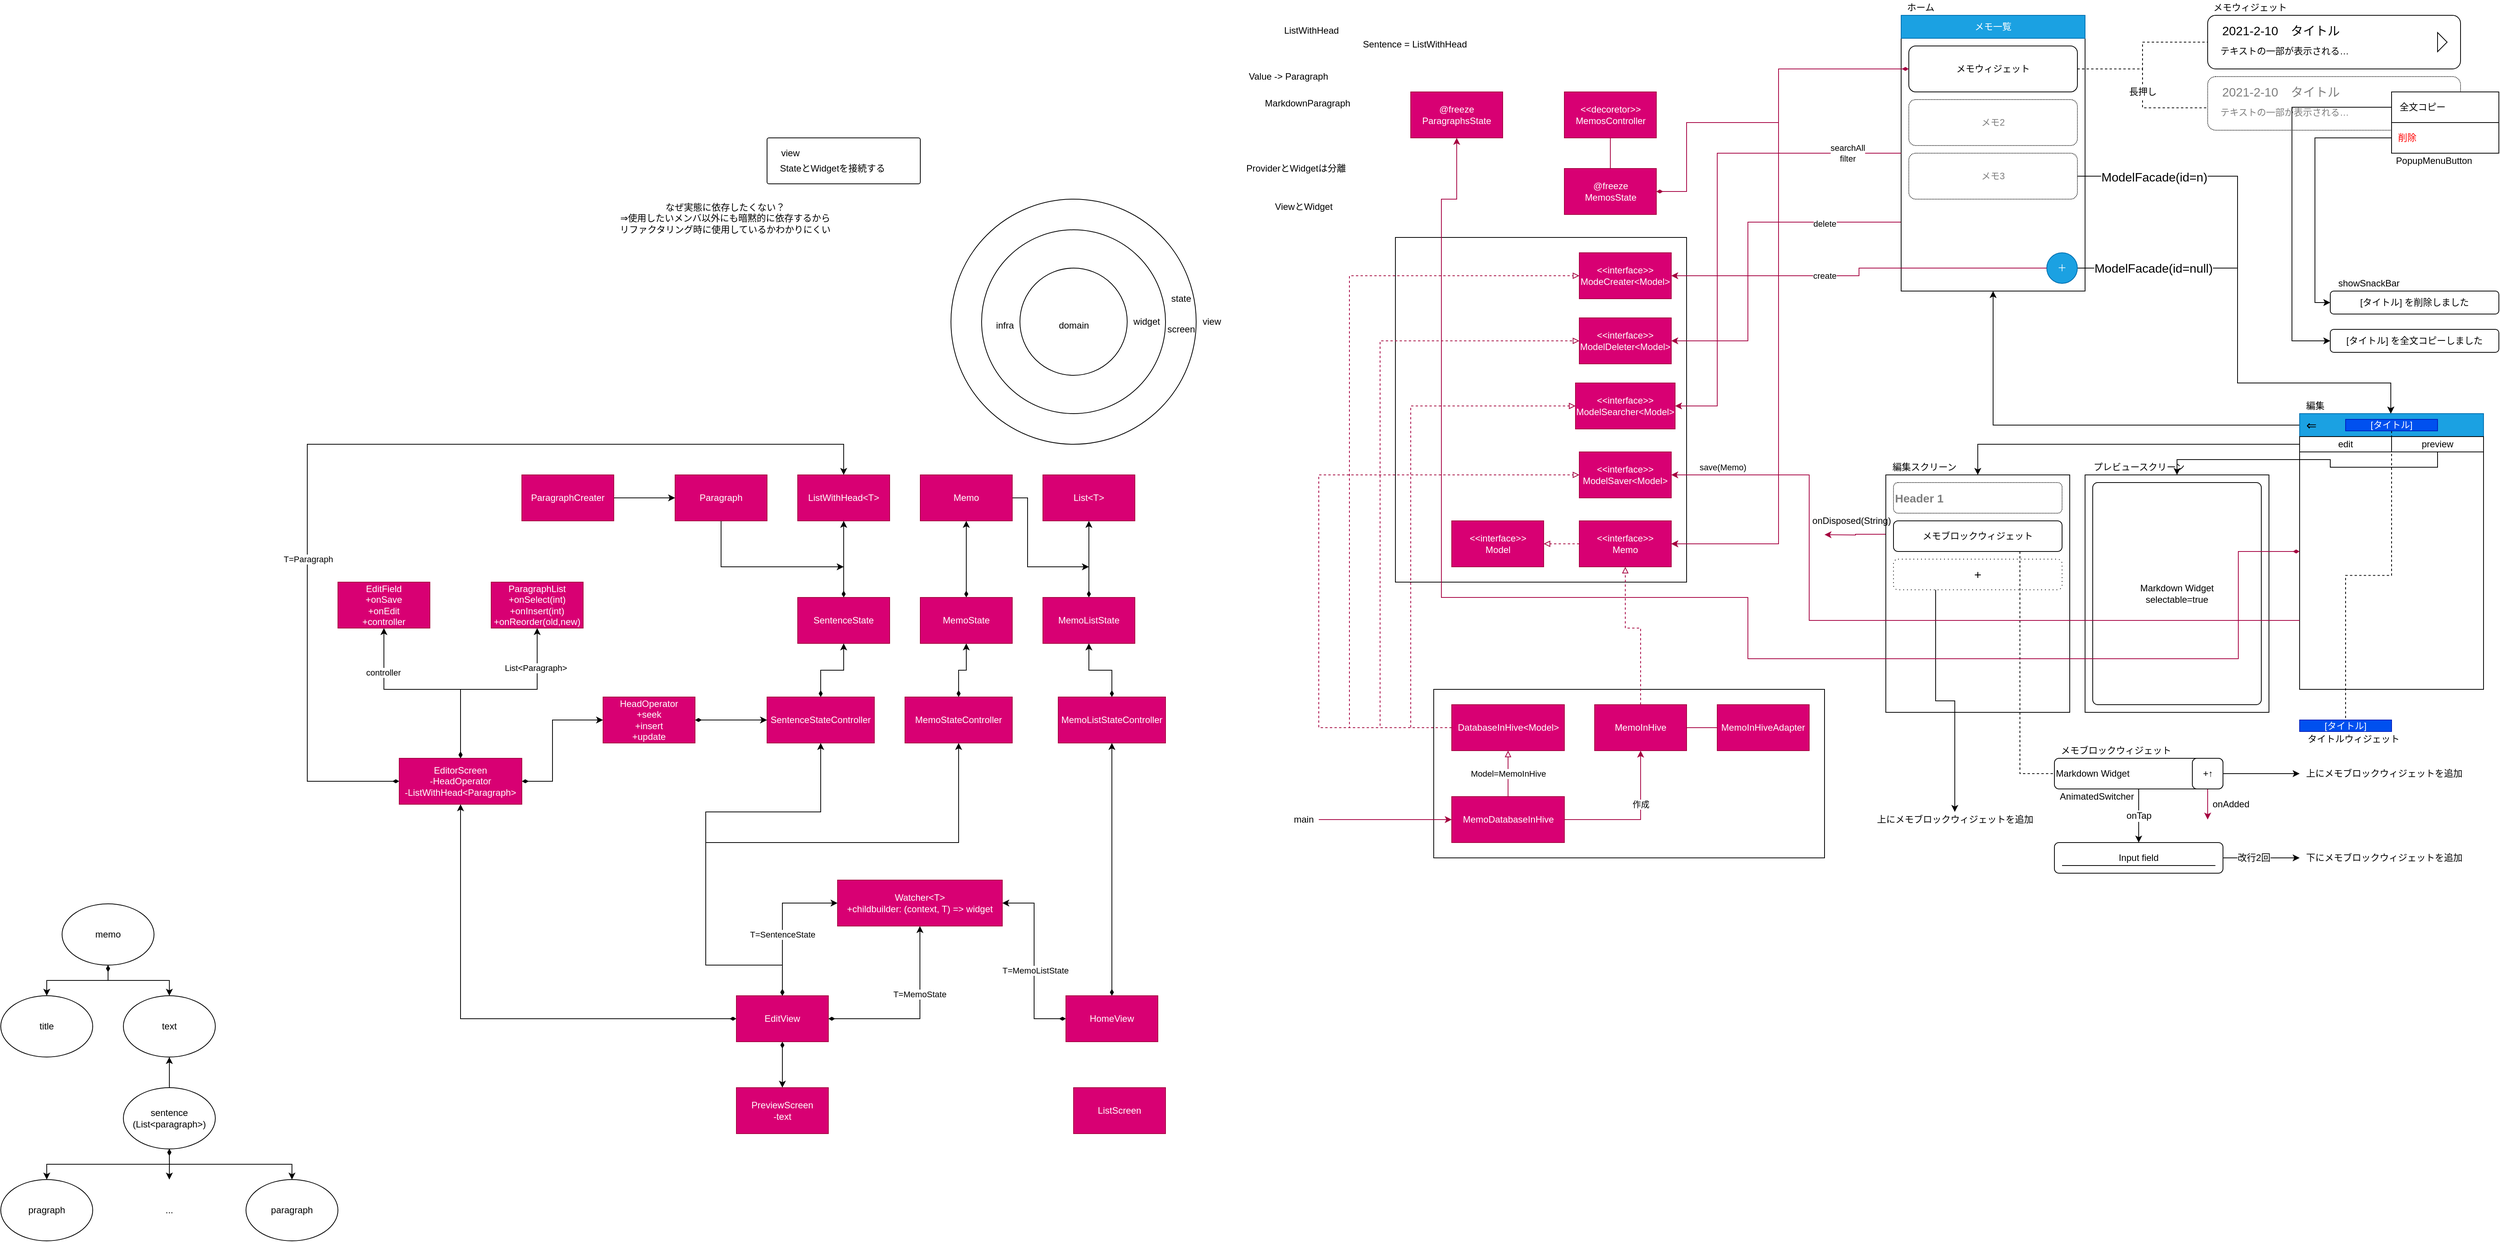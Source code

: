 <mxfile version="14.2.4" type="embed">
    <diagram id="YlcYV97L69se4h5l4lLk" name="ページ1">
        <mxGraphModel dx="2712" dy="258" grid="1" gridSize="10" guides="1" tooltips="1" connect="1" arrows="1" fold="1" page="1" pageScale="1" pageWidth="827" pageHeight="1169" math="0" shadow="0">
            <root>
                <mxCell id="0"/>
                <mxCell id="1" parent="0"/>
                <mxCell id="162" value="" style="rounded=0;whiteSpace=wrap;html=1;fillColor=none;" parent="1" vertex="1">
                    <mxGeometry x="-570" y="920" width="510" height="220" as="geometry"/>
                </mxCell>
                <mxCell id="161" value="" style="rounded=0;whiteSpace=wrap;html=1;fillColor=none;" parent="1" vertex="1">
                    <mxGeometry x="-620" y="330" width="380" height="450" as="geometry"/>
                </mxCell>
                <mxCell id="141" style="edgeStyle=orthogonalEdgeStyle;rounded=0;orthogonalLoop=1;jettySize=auto;html=1;exitX=0;exitY=0.25;exitDx=0;exitDy=0;startArrow=none;startFill=0;endArrow=classic;endFill=1;fillColor=#d80073;strokeColor=#A50040;" parent="1" source="71" edge="1">
                    <mxGeometry relative="1" as="geometry">
                        <mxPoint x="-60" y="718" as="targetPoint"/>
                    </mxGeometry>
                </mxCell>
                <mxCell id="71" value="" style="rounded=0;whiteSpace=wrap;html=1;" parent="1" vertex="1">
                    <mxGeometry x="20" y="640" width="240" height="310" as="geometry"/>
                </mxCell>
                <mxCell id="66" value="&lt;br&gt;" style="rounded=0;whiteSpace=wrap;html=1;" parent="1" vertex="1">
                    <mxGeometry x="280" y="640" width="240" height="310" as="geometry"/>
                </mxCell>
                <mxCell id="167" style="edgeStyle=orthogonalEdgeStyle;rounded=0;orthogonalLoop=1;jettySize=auto;html=1;exitX=0;exitY=0.75;exitDx=0;exitDy=0;entryX=1;entryY=0.5;entryDx=0;entryDy=0;startArrow=none;startFill=0;fillColor=#d80073;strokeColor=#A50040;" parent="1" source="6" target="145" edge="1">
                    <mxGeometry relative="1" as="geometry">
                        <Array as="points">
                            <mxPoint x="-160" y="310"/>
                            <mxPoint x="-160" y="465"/>
                        </Array>
                    </mxGeometry>
                </mxCell>
                <mxCell id="168" value="delete" style="edgeLabel;html=1;align=center;verticalAlign=middle;resizable=0;points=[];" parent="167" vertex="1" connectable="0">
                    <mxGeometry x="-0.459" y="2" relative="1" as="geometry">
                        <mxPoint x="23" as="offset"/>
                    </mxGeometry>
                </mxCell>
                <mxCell id="6" value="" style="rounded=0;whiteSpace=wrap;html=1;" parent="1" vertex="1">
                    <mxGeometry x="40" y="40" width="240" height="360" as="geometry"/>
                </mxCell>
                <mxCell id="7" value="メモ一覧" style="rounded=0;whiteSpace=wrap;html=1;fillColor=#1ba1e2;strokeColor=#006EAF;fontColor=#ffffff;" parent="1" vertex="1">
                    <mxGeometry x="40" y="40" width="240" height="30" as="geometry"/>
                </mxCell>
                <mxCell id="13" style="edgeStyle=orthogonalEdgeStyle;rounded=0;orthogonalLoop=1;jettySize=auto;html=1;exitX=1;exitY=0.5;exitDx=0;exitDy=0;entryX=0;entryY=0.5;entryDx=0;entryDy=0;endArrow=none;endFill=0;dashed=1;" parent="1" source="8" target="11" edge="1">
                    <mxGeometry relative="1" as="geometry"/>
                </mxCell>
                <mxCell id="38" style="edgeStyle=orthogonalEdgeStyle;rounded=0;orthogonalLoop=1;jettySize=auto;html=1;exitX=1;exitY=0.5;exitDx=0;exitDy=0;entryX=0;entryY=0.583;entryDx=0;entryDy=0;entryPerimeter=0;endArrow=none;endFill=0;fontSize=12;dashed=1;" parent="1" source="8" target="33" edge="1">
                    <mxGeometry relative="1" as="geometry"/>
                </mxCell>
                <mxCell id="39" value="長押し" style="edgeLabel;html=1;align=center;verticalAlign=middle;resizable=0;points=[];fontSize=12;" parent="38" vertex="1" connectable="0">
                    <mxGeometry x="0.132" relative="1" as="geometry">
                        <mxPoint y="-10.71" as="offset"/>
                    </mxGeometry>
                </mxCell>
                <mxCell id="8" value="メモウィジェット" style="rounded=1;whiteSpace=wrap;html=1;" parent="1" vertex="1">
                    <mxGeometry x="50" y="80" width="220" height="60" as="geometry"/>
                </mxCell>
                <mxCell id="25" style="edgeStyle=orthogonalEdgeStyle;rounded=0;orthogonalLoop=1;jettySize=auto;html=1;exitX=1;exitY=0.5;exitDx=0;exitDy=0;endArrow=classic;endFill=1;fontSize=16;" parent="1" edge="1">
                    <mxGeometry relative="1" as="geometry">
                        <Array as="points">
                            <mxPoint x="479" y="250"/>
                            <mxPoint x="479" y="520"/>
                            <mxPoint x="679" y="520"/>
                        </Array>
                        <mxPoint x="269" y="250" as="sourcePoint"/>
                        <mxPoint x="679" y="560" as="targetPoint"/>
                    </mxGeometry>
                </mxCell>
                <mxCell id="26" value="ModelFacade(id=n)" style="edgeLabel;html=1;align=center;verticalAlign=middle;resizable=0;points=[];fontSize=16;" parent="25" vertex="1" connectable="0">
                    <mxGeometry x="-0.4" y="3" relative="1" as="geometry">
                        <mxPoint x="-112" y="-5.71" as="offset"/>
                    </mxGeometry>
                </mxCell>
                <mxCell id="9" value="メモ2" style="rounded=1;whiteSpace=wrap;html=1;dashed=1;dashPattern=1 1;textOpacity=50;" parent="1" vertex="1">
                    <mxGeometry x="50" y="150" width="220" height="60" as="geometry"/>
                </mxCell>
                <mxCell id="166" style="edgeStyle=orthogonalEdgeStyle;rounded=0;orthogonalLoop=1;jettySize=auto;html=1;exitX=0;exitY=0.5;exitDx=0;exitDy=0;entryX=1;entryY=0.5;entryDx=0;entryDy=0;fillColor=#d80073;strokeColor=#A50040;startArrow=diamondThin;startFill=1;" parent="1" source="8" target="101" edge="1">
                    <mxGeometry relative="1" as="geometry">
                        <Array as="points">
                            <mxPoint x="-120" y="110"/>
                            <mxPoint x="-120" y="730"/>
                        </Array>
                    </mxGeometry>
                </mxCell>
                <mxCell id="10" value="メモ3" style="rounded=1;whiteSpace=wrap;html=1;dashed=1;dashPattern=1 1;textOpacity=50;" parent="1" vertex="1">
                    <mxGeometry x="50" y="220" width="220" height="60" as="geometry"/>
                </mxCell>
                <mxCell id="11" value="" style="rounded=1;whiteSpace=wrap;html=1;" parent="1" vertex="1">
                    <mxGeometry x="440" y="40" width="330" height="70" as="geometry"/>
                </mxCell>
                <mxCell id="12" value="メモウィジェット" style="text;html=1;align=center;verticalAlign=middle;resizable=0;points=[];autosize=1;" parent="1" vertex="1">
                    <mxGeometry x="440" y="20" width="110" height="20" as="geometry"/>
                </mxCell>
                <mxCell id="24" style="edgeStyle=orthogonalEdgeStyle;rounded=0;orthogonalLoop=1;jettySize=auto;html=1;exitX=1;exitY=0.5;exitDx=0;exitDy=0;entryX=0.5;entryY=0;entryDx=0;entryDy=0;endArrow=classic;endFill=1;fontSize=16;" parent="1" edge="1">
                    <mxGeometry relative="1" as="geometry">
                        <Array as="points">
                            <mxPoint x="479" y="370"/>
                            <mxPoint x="479" y="520"/>
                            <mxPoint x="679" y="520"/>
                        </Array>
                        <mxPoint x="269" y="370" as="sourcePoint"/>
                        <mxPoint x="679" y="560" as="targetPoint"/>
                    </mxGeometry>
                </mxCell>
                <mxCell id="28" value="ModelFacade(id=null)" style="edgeLabel;html=1;align=center;verticalAlign=middle;resizable=0;points=[];fontSize=16;" parent="24" vertex="1" connectable="0">
                    <mxGeometry x="-0.139" y="-1" relative="1" as="geometry">
                        <mxPoint x="-109.03" y="-48.57" as="offset"/>
                    </mxGeometry>
                </mxCell>
                <mxCell id="14" value="＋" style="ellipse;whiteSpace=wrap;html=1;aspect=fixed;fillColor=#1ba1e2;strokeColor=#006EAF;fontColor=#ffffff;" parent="1" vertex="1">
                    <mxGeometry x="230" y="350" width="40" height="40" as="geometry"/>
                </mxCell>
                <mxCell id="15" value="ホーム" style="text;html=1;align=center;verticalAlign=middle;resizable=0;points=[];autosize=1;" parent="1" vertex="1">
                    <mxGeometry x="40" y="20" width="50" height="20" as="geometry"/>
                </mxCell>
                <mxCell id="16" value="2021-2-10" style="text;html=1;align=center;verticalAlign=middle;resizable=0;points=[];autosize=1;fontSize=16;" parent="1" vertex="1">
                    <mxGeometry x="450" y="50" width="90" height="20" as="geometry"/>
                </mxCell>
                <mxCell id="17" value="タイトル" style="text;html=1;align=center;verticalAlign=middle;resizable=0;points=[];autosize=1;fontSize=16;" parent="1" vertex="1">
                    <mxGeometry x="540" y="50" width="80" height="20" as="geometry"/>
                </mxCell>
                <mxCell id="19" value="&lt;font style=&quot;font-size: 12px&quot;&gt;テキストの一部が表示される…&lt;/font&gt;" style="text;html=1;align=center;verticalAlign=middle;resizable=0;points=[];autosize=1;fontSize=16;" parent="1" vertex="1">
                    <mxGeometry x="450" y="70" width="180" height="30" as="geometry"/>
                </mxCell>
                <mxCell id="20" value="" style="triangle;whiteSpace=wrap;html=1;fontSize=16;" parent="1" vertex="1">
                    <mxGeometry x="740" y="62.5" width="12.5" height="25" as="geometry"/>
                </mxCell>
                <mxCell id="29" style="edgeStyle=orthogonalEdgeStyle;rounded=0;orthogonalLoop=1;jettySize=auto;html=1;entryX=0.5;entryY=1;entryDx=0;entryDy=0;endArrow=classic;endFill=1;fontSize=16;" parent="1" source="23" target="6" edge="1">
                    <mxGeometry relative="1" as="geometry"/>
                </mxCell>
                <mxCell id="33" value="" style="rounded=1;whiteSpace=wrap;html=1;dashed=1;dashPattern=1 1;" parent="1" vertex="1">
                    <mxGeometry x="440" y="120" width="330" height="70" as="geometry"/>
                </mxCell>
                <mxCell id="34" value="2021-2-10" style="text;html=1;align=center;verticalAlign=middle;resizable=0;points=[];autosize=1;fontSize=16;textOpacity=50;" parent="1" vertex="1">
                    <mxGeometry x="450" y="130" width="90" height="20" as="geometry"/>
                </mxCell>
                <mxCell id="35" value="タイトル" style="text;html=1;align=center;verticalAlign=middle;resizable=0;points=[];autosize=1;fontSize=16;textOpacity=50;" parent="1" vertex="1">
                    <mxGeometry x="540" y="130" width="80" height="20" as="geometry"/>
                </mxCell>
                <mxCell id="36" value="&lt;font style=&quot;font-size: 12px&quot;&gt;テキストの一部が表示される…&lt;/font&gt;" style="text;html=1;align=center;verticalAlign=middle;resizable=0;points=[];autosize=1;fontSize=16;textOpacity=50;" parent="1" vertex="1">
                    <mxGeometry x="450" y="150" width="180" height="30" as="geometry"/>
                </mxCell>
                <mxCell id="52" style="edgeStyle=orthogonalEdgeStyle;rounded=0;orthogonalLoop=1;jettySize=auto;html=1;endArrow=classic;endFill=1;fontSize=12;exitX=0;exitY=0.5;exitDx=0;exitDy=0;entryX=0;entryY=0.5;entryDx=0;entryDy=0;" parent="1" source="46" target="53" edge="1">
                    <mxGeometry relative="1" as="geometry">
                        <mxPoint x="820" y="200" as="sourcePoint"/>
                        <mxPoint x="920" y="260.0" as="targetPoint"/>
                    </mxGeometry>
                </mxCell>
                <mxCell id="43" value="" style="rounded=0;whiteSpace=wrap;html=1;fontSize=12;" parent="1" vertex="1">
                    <mxGeometry x="680" y="140" width="140" height="40" as="geometry"/>
                </mxCell>
                <mxCell id="45" value="全文コピー" style="text;html=1;align=center;verticalAlign=middle;resizable=0;points=[];autosize=1;fontSize=12;" parent="1" vertex="1">
                    <mxGeometry x="680" y="150" width="80" height="20" as="geometry"/>
                </mxCell>
                <mxCell id="46" value="" style="rounded=0;whiteSpace=wrap;html=1;fontSize=12;" parent="1" vertex="1">
                    <mxGeometry x="680" y="180" width="140" height="40" as="geometry"/>
                </mxCell>
                <mxCell id="47" value="&lt;font color=&quot;#ff0000&quot;&gt;削除&lt;/font&gt;" style="text;html=1;align=center;verticalAlign=middle;resizable=0;points=[];autosize=1;fontSize=12;" parent="1" vertex="1">
                    <mxGeometry x="680" y="190" width="40" height="20" as="geometry"/>
                </mxCell>
                <mxCell id="51" value="PopupMenuButton" style="text;html=1;align=center;verticalAlign=middle;resizable=0;points=[];autosize=1;fontSize=12;" parent="1" vertex="1">
                    <mxGeometry x="680" y="220" width="110" height="20" as="geometry"/>
                </mxCell>
                <mxCell id="53" value="[タイトル] を削除しました" style="rounded=1;whiteSpace=wrap;html=1;fontSize=12;" parent="1" vertex="1">
                    <mxGeometry x="600" y="400" width="220" height="30" as="geometry"/>
                </mxCell>
                <mxCell id="54" value="showSnackBar" style="text;html=1;align=center;verticalAlign=middle;resizable=0;points=[];autosize=1;fontSize=12;" parent="1" vertex="1">
                    <mxGeometry x="600" y="380" width="100" height="20" as="geometry"/>
                </mxCell>
                <mxCell id="55" style="edgeStyle=orthogonalEdgeStyle;rounded=0;orthogonalLoop=1;jettySize=auto;html=1;endArrow=classic;endFill=1;fontSize=12;exitX=0;exitY=0;exitDx=0;exitDy=0;entryX=0;entryY=0.5;entryDx=0;entryDy=0;" parent="1" source="46" target="56" edge="1">
                    <mxGeometry relative="1" as="geometry">
                        <mxPoint x="820" y="155" as="sourcePoint"/>
                        <mxPoint x="920" y="215.0" as="targetPoint"/>
                        <Array as="points">
                            <mxPoint x="680" y="160"/>
                            <mxPoint x="550" y="160"/>
                            <mxPoint x="550" y="465"/>
                        </Array>
                    </mxGeometry>
                </mxCell>
                <mxCell id="56" value="[タイトル] を全文コピーしました" style="rounded=1;whiteSpace=wrap;html=1;fontSize=12;" parent="1" vertex="1">
                    <mxGeometry x="600" y="450" width="220" height="30" as="geometry"/>
                </mxCell>
                <mxCell id="21" value="" style="rounded=0;whiteSpace=wrap;html=1;" parent="1" vertex="1">
                    <mxGeometry x="560" y="560" width="240" height="360" as="geometry"/>
                </mxCell>
                <mxCell id="22" value="" style="rounded=0;whiteSpace=wrap;html=1;fillColor=#1ba1e2;strokeColor=#006EAF;fontColor=#ffffff;" parent="1" vertex="1">
                    <mxGeometry x="560" y="560" width="240" height="30" as="geometry"/>
                </mxCell>
                <mxCell id="23" value="⇐" style="text;html=1;align=center;verticalAlign=middle;resizable=0;points=[];autosize=1;fontSize=16;" parent="1" vertex="1">
                    <mxGeometry x="560" y="565" width="30" height="20" as="geometry"/>
                </mxCell>
                <mxCell id="97" style="edgeStyle=orthogonalEdgeStyle;rounded=0;orthogonalLoop=1;jettySize=auto;html=1;exitX=0.5;exitY=1;exitDx=0;exitDy=0;entryX=0.5;entryY=0;entryDx=0;entryDy=0;endArrow=none;endFill=0;fontSize=12;dashed=1;" parent="1" source="57" target="96" edge="1">
                    <mxGeometry relative="1" as="geometry"/>
                </mxCell>
                <mxCell id="57" value="[タイトル]" style="rounded=0;whiteSpace=wrap;html=1;fontSize=12;fillColor=#0050ef;strokeColor=#001DBC;fontColor=#ffffff;" parent="1" vertex="1">
                    <mxGeometry x="620" y="567.5" width="120" height="15" as="geometry"/>
                </mxCell>
                <mxCell id="58" value="&lt;font style=&quot;font-size: 15px&quot;&gt;&lt;b&gt;Header 1&lt;/b&gt;&lt;/font&gt;" style="rounded=1;whiteSpace=wrap;html=1;fontSize=12;align=left;textOpacity=50;dashed=1;dashPattern=1 1;" parent="1" vertex="1">
                    <mxGeometry x="30" y="650" width="220" height="40" as="geometry"/>
                </mxCell>
                <mxCell id="61" value="メモブロックウィジェット" style="rounded=1;whiteSpace=wrap;html=1;fontSize=12;" parent="1" vertex="1">
                    <mxGeometry x="30" y="700" width="220" height="40" as="geometry"/>
                </mxCell>
                <mxCell id="72" style="edgeStyle=orthogonalEdgeStyle;rounded=0;orthogonalLoop=1;jettySize=auto;html=1;exitX=0;exitY=0.5;exitDx=0;exitDy=0;entryX=0.5;entryY=0;entryDx=0;entryDy=0;endArrow=classic;endFill=1;fontSize=12;" parent="1" source="64" target="71" edge="1">
                    <mxGeometry relative="1" as="geometry"/>
                </mxCell>
                <mxCell id="64" value="edit" style="rounded=0;whiteSpace=wrap;html=1;fontSize=12;" parent="1" vertex="1">
                    <mxGeometry x="560" y="590" width="120" height="20" as="geometry"/>
                </mxCell>
                <mxCell id="70" style="edgeStyle=orthogonalEdgeStyle;rounded=0;orthogonalLoop=1;jettySize=auto;html=1;exitX=0.5;exitY=1;exitDx=0;exitDy=0;entryX=0.5;entryY=0;entryDx=0;entryDy=0;endArrow=classic;endFill=1;fontSize=12;" parent="1" source="65" target="66" edge="1">
                    <mxGeometry relative="1" as="geometry"/>
                </mxCell>
                <mxCell id="65" value="preview" style="rounded=0;whiteSpace=wrap;html=1;fontSize=12;" parent="1" vertex="1">
                    <mxGeometry x="680" y="590" width="120" height="20" as="geometry"/>
                </mxCell>
                <mxCell id="91" style="edgeStyle=orthogonalEdgeStyle;rounded=0;orthogonalLoop=1;jettySize=auto;html=1;exitX=0.25;exitY=1;exitDx=0;exitDy=0;endArrow=classic;endFill=1;fontSize=12;" parent="1" source="69" target="92" edge="1">
                    <mxGeometry relative="1" as="geometry">
                        <mxPoint x="84.833" y="1040" as="targetPoint"/>
                    </mxGeometry>
                </mxCell>
                <mxCell id="69" value="&lt;font style=&quot;font-size: 16px&quot;&gt;+&lt;/font&gt;" style="rounded=1;whiteSpace=wrap;html=1;fontSize=12;dashed=1;dashPattern=1 4;" parent="1" vertex="1">
                    <mxGeometry x="30" y="750" width="220" height="40" as="geometry"/>
                </mxCell>
                <mxCell id="73" value="Markdown Widget&lt;br&gt;selectable=true" style="rounded=1;whiteSpace=wrap;html=1;fontSize=12;arcSize=3;" parent="1" vertex="1">
                    <mxGeometry x="290" y="650" width="220" height="290" as="geometry"/>
                </mxCell>
                <mxCell id="78" value="onTap" style="edgeStyle=orthogonalEdgeStyle;rounded=0;orthogonalLoop=1;jettySize=auto;html=1;exitX=0.5;exitY=1;exitDx=0;exitDy=0;endArrow=classic;endFill=1;fontSize=12;" parent="1" source="74" target="77" edge="1">
                    <mxGeometry relative="1" as="geometry"/>
                </mxCell>
                <mxCell id="74" value="Markdown Widget" style="rounded=1;whiteSpace=wrap;html=1;fontSize=12;align=left;" parent="1" vertex="1">
                    <mxGeometry x="240" y="1010" width="220" height="40" as="geometry"/>
                </mxCell>
                <mxCell id="75" value="&lt;span&gt;メモブロックウィジェット&lt;/span&gt;" style="text;html=1;align=center;verticalAlign=middle;resizable=0;points=[];autosize=1;fontSize=12;" parent="1" vertex="1">
                    <mxGeometry x="240" y="990" width="160" height="20" as="geometry"/>
                </mxCell>
                <mxCell id="81" style="edgeStyle=orthogonalEdgeStyle;rounded=0;orthogonalLoop=1;jettySize=auto;html=1;exitX=1;exitY=0.5;exitDx=0;exitDy=0;endArrow=classic;endFill=1;fontSize=12;" parent="1" source="76" target="82" edge="1">
                    <mxGeometry relative="1" as="geometry">
                        <mxPoint x="520" y="1030" as="targetPoint"/>
                    </mxGeometry>
                </mxCell>
                <mxCell id="150" style="edgeStyle=orthogonalEdgeStyle;rounded=0;orthogonalLoop=1;jettySize=auto;html=1;exitX=0.5;exitY=1;exitDx=0;exitDy=0;startArrow=none;startFill=0;endArrow=classic;endFill=1;fillColor=#d80073;strokeColor=#A50040;" parent="1" source="76" edge="1">
                    <mxGeometry relative="1" as="geometry">
                        <mxPoint x="440" y="1090" as="targetPoint"/>
                    </mxGeometry>
                </mxCell>
                <mxCell id="76" value="" style="rounded=1;whiteSpace=wrap;html=1;fontSize=12;" parent="1" vertex="1">
                    <mxGeometry x="420" y="1010" width="40" height="40" as="geometry"/>
                </mxCell>
                <mxCell id="84" style="edgeStyle=orthogonalEdgeStyle;rounded=0;orthogonalLoop=1;jettySize=auto;html=1;exitX=1;exitY=0.5;exitDx=0;exitDy=0;endArrow=classic;endFill=1;fontSize=12;" parent="1" source="77" target="86" edge="1">
                    <mxGeometry relative="1" as="geometry">
                        <mxPoint x="560" y="1140.286" as="targetPoint"/>
                    </mxGeometry>
                </mxCell>
                <mxCell id="85" value="改行2回" style="edgeLabel;html=1;align=center;verticalAlign=middle;resizable=0;points=[];fontSize=12;" parent="84" vertex="1" connectable="0">
                    <mxGeometry x="-0.201" relative="1" as="geometry">
                        <mxPoint as="offset"/>
                    </mxGeometry>
                </mxCell>
                <mxCell id="77" value="Input field" style="rounded=1;whiteSpace=wrap;html=1;fontSize=12;" parent="1" vertex="1">
                    <mxGeometry x="240" y="1120" width="220" height="40" as="geometry"/>
                </mxCell>
                <mxCell id="79" value="+↑" style="text;html=1;align=center;verticalAlign=middle;resizable=0;points=[];autosize=1;fontSize=12;" parent="1" vertex="1">
                    <mxGeometry x="425" y="1020" width="30" height="20" as="geometry"/>
                </mxCell>
                <mxCell id="82" value="上にメモブロックウィジェットを追加" style="text;html=1;align=center;verticalAlign=middle;resizable=0;points=[];autosize=1;fontSize=12;" parent="1" vertex="1">
                    <mxGeometry x="560" y="1020" width="220" height="20" as="geometry"/>
                </mxCell>
                <mxCell id="86" value="下にメモブロックウィジェットを追加" style="text;html=1;align=center;verticalAlign=middle;resizable=0;points=[];autosize=1;fontSize=12;" parent="1" vertex="1">
                    <mxGeometry x="560" y="1130" width="220" height="20" as="geometry"/>
                </mxCell>
                <mxCell id="88" style="edgeStyle=orthogonalEdgeStyle;rounded=0;orthogonalLoop=1;jettySize=auto;html=1;exitX=0.75;exitY=1;exitDx=0;exitDy=0;entryX=0;entryY=0.5;entryDx=0;entryDy=0;endArrow=none;endFill=0;fontSize=12;dashed=1;" parent="1" source="61" target="74" edge="1">
                    <mxGeometry relative="1" as="geometry"/>
                </mxCell>
                <mxCell id="90" value="" style="endArrow=none;html=1;fontSize=12;entryX=0.955;entryY=0.75;entryDx=0;entryDy=0;entryPerimeter=0;" parent="1" target="77" edge="1">
                    <mxGeometry width="50" height="50" relative="1" as="geometry">
                        <mxPoint x="250" y="1150" as="sourcePoint"/>
                        <mxPoint x="300" y="1100" as="targetPoint"/>
                    </mxGeometry>
                </mxCell>
                <mxCell id="92" value="上にメモブロックウィジェットを追加" style="text;html=1;align=center;verticalAlign=middle;resizable=0;points=[];autosize=1;fontSize=12;" parent="1" vertex="1">
                    <mxGeometry y="1080" width="220" height="20" as="geometry"/>
                </mxCell>
                <mxCell id="93" value="編集" style="text;html=1;align=center;verticalAlign=middle;resizable=0;points=[];autosize=1;fontSize=12;" parent="1" vertex="1">
                    <mxGeometry x="560" y="540" width="40" height="20" as="geometry"/>
                </mxCell>
                <mxCell id="94" value="編集スクリーン" style="text;html=1;align=center;verticalAlign=middle;resizable=0;points=[];autosize=1;fontSize=12;" parent="1" vertex="1">
                    <mxGeometry x="20" y="620" width="100" height="20" as="geometry"/>
                </mxCell>
                <mxCell id="95" value="プレビュースクリーン" style="text;html=1;align=center;verticalAlign=middle;resizable=0;points=[];autosize=1;fontSize=12;" parent="1" vertex="1">
                    <mxGeometry x="280" y="620" width="140" height="20" as="geometry"/>
                </mxCell>
                <mxCell id="96" value="[タイトル]" style="rounded=0;whiteSpace=wrap;html=1;fontSize=12;fillColor=#0050ef;strokeColor=#001DBC;fontColor=#ffffff;" parent="1" vertex="1">
                    <mxGeometry x="560" y="960" width="120" height="15" as="geometry"/>
                </mxCell>
                <mxCell id="98" value="タイトルウィジェット" style="text;html=1;align=center;verticalAlign=middle;resizable=0;points=[];autosize=1;fontSize=12;" parent="1" vertex="1">
                    <mxGeometry x="560" y="975" width="140" height="20" as="geometry"/>
                </mxCell>
                <mxCell id="100" value="AnimatedSwitcher" style="text;html=1;align=center;verticalAlign=middle;resizable=0;points=[];autosize=1;fontSize=12;" parent="1" vertex="1">
                    <mxGeometry x="240" y="1050" width="110" height="20" as="geometry"/>
                </mxCell>
                <mxCell id="139" style="edgeStyle=orthogonalEdgeStyle;rounded=0;orthogonalLoop=1;jettySize=auto;html=1;exitX=0;exitY=0.5;exitDx=0;exitDy=0;dashed=1;startArrow=none;startFill=0;endArrow=block;endFill=0;fillColor=#d80073;strokeColor=#A50040;" parent="1" source="101" target="138" edge="1">
                    <mxGeometry relative="1" as="geometry"/>
                </mxCell>
                <mxCell id="101" value="&amp;lt;&amp;lt;interface&amp;gt;&amp;gt;&lt;br&gt;Memo" style="rounded=0;whiteSpace=wrap;html=1;fillColor=#d80073;strokeColor=#A50040;fontColor=#ffffff;" parent="1" vertex="1">
                    <mxGeometry x="-380" y="700" width="120" height="60" as="geometry"/>
                </mxCell>
                <mxCell id="132" style="edgeStyle=orthogonalEdgeStyle;rounded=0;orthogonalLoop=1;jettySize=auto;html=1;exitX=0;exitY=0.75;exitDx=0;exitDy=0;entryX=1;entryY=0.5;entryDx=0;entryDy=0;startArrow=none;startFill=0;endArrow=classic;endFill=1;fillColor=#d80073;strokeColor=#A50040;" parent="1" source="21" target="128" edge="1">
                    <mxGeometry relative="1" as="geometry">
                        <mxPoint x="-180" y="790" as="sourcePoint"/>
                        <Array as="points">
                            <mxPoint x="-80" y="830"/>
                            <mxPoint x="-80" y="640"/>
                        </Array>
                    </mxGeometry>
                </mxCell>
                <mxCell id="137" value="save(Memo)" style="edgeLabel;html=1;align=center;verticalAlign=middle;resizable=0;points=[];" parent="132" vertex="1" connectable="0">
                    <mxGeometry x="-0.316" y="3" relative="1" as="geometry">
                        <mxPoint x="-408" y="-203" as="offset"/>
                    </mxGeometry>
                </mxCell>
                <mxCell id="111" style="edgeStyle=orthogonalEdgeStyle;rounded=0;orthogonalLoop=1;jettySize=auto;html=1;exitX=0;exitY=0.5;exitDx=0;exitDy=0;dashed=1;startArrow=none;startFill=0;endArrow=block;endFill=0;fillColor=#d80073;strokeColor=#A50040;entryX=0;entryY=0.5;entryDx=0;entryDy=0;" parent="1" source="105" target="128" edge="1">
                    <mxGeometry relative="1" as="geometry">
                        <mxPoint x="-473" y="870" as="targetPoint"/>
                        <Array as="points">
                            <mxPoint x="-720" y="970"/>
                            <mxPoint x="-720" y="640"/>
                        </Array>
                    </mxGeometry>
                </mxCell>
                <mxCell id="131" style="edgeStyle=orthogonalEdgeStyle;rounded=0;orthogonalLoop=1;jettySize=auto;html=1;exitX=0;exitY=0.5;exitDx=0;exitDy=0;entryX=0;entryY=0.5;entryDx=0;entryDy=0;startArrow=none;startFill=0;endArrow=block;endFill=0;dashed=1;fillColor=#d80073;strokeColor=#A50040;" parent="1" source="105" target="129" edge="1">
                    <mxGeometry relative="1" as="geometry">
                        <Array as="points">
                            <mxPoint x="-600" y="970"/>
                            <mxPoint x="-600" y="550"/>
                        </Array>
                    </mxGeometry>
                </mxCell>
                <mxCell id="105" value="DatabaseInHive&amp;lt;Model&amp;gt;" style="rounded=0;whiteSpace=wrap;html=1;fillColor=#d80073;strokeColor=#A50040;fontColor=#ffffff;" parent="1" vertex="1">
                    <mxGeometry x="-546.5" y="940" width="147" height="60" as="geometry"/>
                </mxCell>
                <mxCell id="118" style="edgeStyle=orthogonalEdgeStyle;rounded=0;orthogonalLoop=1;jettySize=auto;html=1;exitX=0.5;exitY=0;exitDx=0;exitDy=0;entryX=0.5;entryY=1;entryDx=0;entryDy=0;startArrow=none;startFill=0;endArrow=block;endFill=0;dashed=1;fillColor=#d80073;strokeColor=#A50040;" parent="1" source="116" target="101" edge="1">
                    <mxGeometry relative="1" as="geometry">
                        <Array as="points">
                            <mxPoint x="-300" y="840"/>
                            <mxPoint x="-320" y="840"/>
                        </Array>
                    </mxGeometry>
                </mxCell>
                <mxCell id="119" style="edgeStyle=orthogonalEdgeStyle;rounded=0;orthogonalLoop=1;jettySize=auto;html=1;exitX=1;exitY=0.5;exitDx=0;exitDy=0;startArrow=none;startFill=0;endArrow=none;endFill=0;fillColor=#d80073;strokeColor=#A50040;" parent="1" source="116" target="117" edge="1">
                    <mxGeometry relative="1" as="geometry"/>
                </mxCell>
                <mxCell id="116" value="MemoInHive" style="rounded=0;whiteSpace=wrap;html=1;fillColor=#d80073;strokeColor=#A50040;fontColor=#ffffff;" parent="1" vertex="1">
                    <mxGeometry x="-360" y="940" width="120" height="60" as="geometry"/>
                </mxCell>
                <mxCell id="117" value="MemoInHiveAdapter" style="rounded=0;whiteSpace=wrap;html=1;fillColor=#d80073;strokeColor=#A50040;fontColor=#ffffff;" parent="1" vertex="1">
                    <mxGeometry x="-200" y="940" width="120" height="60" as="geometry"/>
                </mxCell>
                <mxCell id="130" style="edgeStyle=orthogonalEdgeStyle;rounded=0;orthogonalLoop=1;jettySize=auto;html=1;exitX=0;exitY=0.5;exitDx=0;exitDy=0;entryX=1;entryY=0.5;entryDx=0;entryDy=0;startArrow=none;startFill=0;endArrow=classic;endFill=1;fillColor=#d80073;strokeColor=#A50040;" parent="1" source="6" target="129" edge="1">
                    <mxGeometry relative="1" as="geometry">
                        <mxPoint x="-200" y="560" as="sourcePoint"/>
                        <Array as="points">
                            <mxPoint x="-200" y="220"/>
                            <mxPoint x="-200" y="550"/>
                        </Array>
                    </mxGeometry>
                </mxCell>
                <mxCell id="165" value="searchAll&lt;br&gt;filter" style="edgeLabel;html=1;align=center;verticalAlign=middle;resizable=0;points=[];" parent="130" vertex="1" connectable="0">
                    <mxGeometry x="-0.253" y="-2" relative="1" as="geometry">
                        <mxPoint x="162.86" y="2" as="offset"/>
                    </mxGeometry>
                </mxCell>
                <mxCell id="128" value="&amp;lt;&amp;lt;interface&amp;gt;&amp;gt;&lt;br&gt;ModelSaver&amp;lt;Model&amp;gt;" style="rounded=0;whiteSpace=wrap;html=1;fillColor=#d80073;strokeColor=#A50040;fontColor=#ffffff;" parent="1" vertex="1">
                    <mxGeometry x="-380" y="610" width="120" height="60" as="geometry"/>
                </mxCell>
                <mxCell id="129" value="&amp;lt;&amp;lt;interface&amp;gt;&amp;gt;&lt;br&gt;ModelSearcher&amp;lt;Model&amp;gt;" style="rounded=0;whiteSpace=wrap;html=1;fillColor=#d80073;strokeColor=#A50040;fontColor=#ffffff;" parent="1" vertex="1">
                    <mxGeometry x="-385" y="520" width="130" height="60" as="geometry"/>
                </mxCell>
                <mxCell id="138" value="&amp;lt;&amp;lt;interface&amp;gt;&amp;gt;&lt;br&gt;Model" style="rounded=0;whiteSpace=wrap;html=1;fillColor=#d80073;strokeColor=#A50040;fontColor=#ffffff;" parent="1" vertex="1">
                    <mxGeometry x="-546.5" y="700" width="120" height="60" as="geometry"/>
                </mxCell>
                <mxCell id="104" style="edgeStyle=orthogonalEdgeStyle;rounded=0;orthogonalLoop=1;jettySize=auto;html=1;startArrow=diamondThin;startFill=1;endArrow=classic;endFill=1;fillColor=#d80073;strokeColor=#A50040;exitX=0;exitY=0.5;exitDx=0;exitDy=0;entryX=0.5;entryY=1;entryDx=0;entryDy=0;" parent="1" source="21" target="179" edge="1">
                    <mxGeometry relative="1" as="geometry">
                        <Array as="points">
                            <mxPoint x="480" y="740"/>
                            <mxPoint x="480" y="880"/>
                            <mxPoint x="-160" y="880"/>
                            <mxPoint x="-160" y="800"/>
                            <mxPoint x="-560" y="800"/>
                            <mxPoint x="-560" y="280"/>
                            <mxPoint x="-540" y="280"/>
                        </Array>
                        <mxPoint x="-120" y="820" as="targetPoint"/>
                    </mxGeometry>
                </mxCell>
                <mxCell id="142" value="onDisposed(String)" style="text;html=1;align=center;verticalAlign=middle;resizable=0;points=[];autosize=1;" parent="1" vertex="1">
                    <mxGeometry x="-85" y="690" width="120" height="20" as="geometry"/>
                </mxCell>
                <mxCell id="145" value="&amp;lt;&amp;lt;interface&amp;gt;&amp;gt;&lt;br&gt;ModelDeleter&amp;lt;Model&amp;gt;" style="rounded=0;whiteSpace=wrap;html=1;fillColor=#d80073;strokeColor=#A50040;fontColor=#ffffff;" parent="1" vertex="1">
                    <mxGeometry x="-380" y="435" width="120" height="60" as="geometry"/>
                </mxCell>
                <mxCell id="146" style="edgeStyle=orthogonalEdgeStyle;rounded=0;orthogonalLoop=1;jettySize=auto;html=1;entryX=0;entryY=0.5;entryDx=0;entryDy=0;startArrow=none;startFill=0;endArrow=block;endFill=0;dashed=1;fillColor=#d80073;strokeColor=#A50040;exitX=0;exitY=0.5;exitDx=0;exitDy=0;" parent="1" source="105" target="145" edge="1">
                    <mxGeometry relative="1" as="geometry">
                        <mxPoint x="-550" y="970" as="sourcePoint"/>
                        <mxPoint x="-380" y="570" as="targetPoint"/>
                        <Array as="points">
                            <mxPoint x="-640" y="970"/>
                            <mxPoint x="-640" y="465"/>
                        </Array>
                    </mxGeometry>
                </mxCell>
                <mxCell id="152" value="onAdded" style="text;html=1;align=center;verticalAlign=middle;resizable=0;points=[];autosize=1;" parent="1" vertex="1">
                    <mxGeometry x="440" y="1060" width="60" height="20" as="geometry"/>
                </mxCell>
                <mxCell id="154" style="edgeStyle=orthogonalEdgeStyle;rounded=0;orthogonalLoop=1;jettySize=auto;html=1;exitX=0.5;exitY=0;exitDx=0;exitDy=0;entryX=0.5;entryY=1;entryDx=0;entryDy=0;startArrow=none;startFill=0;endArrow=block;endFill=0;fillColor=#d80073;strokeColor=#A50040;" parent="1" source="153" target="105" edge="1">
                    <mxGeometry relative="1" as="geometry"/>
                </mxCell>
                <mxCell id="157" value="Model=MemoInHive" style="edgeLabel;html=1;align=center;verticalAlign=middle;resizable=0;points=[];" parent="154" vertex="1" connectable="0">
                    <mxGeometry x="-0.339" y="1" relative="1" as="geometry">
                        <mxPoint x="1" y="-10" as="offset"/>
                    </mxGeometry>
                </mxCell>
                <mxCell id="155" style="edgeStyle=orthogonalEdgeStyle;rounded=0;orthogonalLoop=1;jettySize=auto;html=1;exitX=1;exitY=0.5;exitDx=0;exitDy=0;entryX=0.5;entryY=1;entryDx=0;entryDy=0;startArrow=none;startFill=0;endArrow=classic;endFill=1;fillColor=#d80073;strokeColor=#A50040;" parent="1" source="153" target="116" edge="1">
                    <mxGeometry relative="1" as="geometry"/>
                </mxCell>
                <mxCell id="156" value="作成" style="edgeLabel;html=1;align=center;verticalAlign=middle;resizable=0;points=[];" parent="155" vertex="1" connectable="0">
                    <mxGeometry x="0.238" y="-5" relative="1" as="geometry">
                        <mxPoint x="-5" y="-2.5" as="offset"/>
                    </mxGeometry>
                </mxCell>
                <mxCell id="159" style="edgeStyle=orthogonalEdgeStyle;rounded=0;orthogonalLoop=1;jettySize=auto;html=1;exitX=0;exitY=0.5;exitDx=0;exitDy=0;startArrow=classic;startFill=1;endArrow=none;endFill=0;fillColor=#d80073;strokeColor=#A50040;" parent="1" source="153" target="158" edge="1">
                    <mxGeometry relative="1" as="geometry">
                        <Array as="points">
                            <mxPoint x="-610" y="1090"/>
                            <mxPoint x="-610" y="1090"/>
                        </Array>
                    </mxGeometry>
                </mxCell>
                <mxCell id="153" value="MemoDatabaseInHive" style="rounded=0;whiteSpace=wrap;html=1;fillColor=#d80073;strokeColor=#A50040;fontColor=#ffffff;" parent="1" vertex="1">
                    <mxGeometry x="-546.5" y="1060" width="147" height="60" as="geometry"/>
                </mxCell>
                <mxCell id="158" value="main" style="text;html=1;align=center;verticalAlign=middle;resizable=0;points=[];autosize=1;" parent="1" vertex="1">
                    <mxGeometry x="-760" y="1080" width="40" height="20" as="geometry"/>
                </mxCell>
                <mxCell id="163" value="&amp;lt;&amp;lt;interface&amp;gt;&amp;gt;&lt;br&gt;ModeCreater&amp;lt;Model&amp;gt;" style="rounded=0;whiteSpace=wrap;html=1;fillColor=#d80073;strokeColor=#A50040;fontColor=#ffffff;" parent="1" vertex="1">
                    <mxGeometry x="-380" y="350" width="120" height="60" as="geometry"/>
                </mxCell>
                <mxCell id="164" style="edgeStyle=orthogonalEdgeStyle;rounded=0;orthogonalLoop=1;jettySize=auto;html=1;exitX=0;exitY=0.5;exitDx=0;exitDy=0;entryX=0;entryY=0.5;entryDx=0;entryDy=0;startArrow=none;startFill=0;endArrow=block;endFill=0;dashed=1;fillColor=#d80073;strokeColor=#A50040;" parent="1" source="105" target="163" edge="1">
                    <mxGeometry relative="1" as="geometry">
                        <mxPoint x="-530.032" y="980" as="sourcePoint"/>
                        <mxPoint x="-380" y="475" as="targetPoint"/>
                        <Array as="points">
                            <mxPoint x="-680" y="970"/>
                            <mxPoint x="-680" y="380"/>
                        </Array>
                    </mxGeometry>
                </mxCell>
                <mxCell id="147" style="edgeStyle=orthogonalEdgeStyle;rounded=0;orthogonalLoop=1;jettySize=auto;html=1;startArrow=none;startFill=0;endArrow=classic;endFill=1;fillColor=#d80073;strokeColor=#A50040;" parent="1" source="14" target="163" edge="1">
                    <mxGeometry relative="1" as="geometry"/>
                </mxCell>
                <mxCell id="148" value="create" style="edgeLabel;html=1;align=center;verticalAlign=middle;resizable=0;points=[];" parent="147" vertex="1" connectable="0">
                    <mxGeometry x="-0.381" relative="1" as="geometry">
                        <mxPoint x="-135" y="10" as="offset"/>
                    </mxGeometry>
                </mxCell>
                <mxCell id="176" style="edgeStyle=orthogonalEdgeStyle;rounded=0;orthogonalLoop=1;jettySize=auto;html=1;exitX=0.5;exitY=1;exitDx=0;exitDy=0;endArrow=none;endFill=0;fillColor=#d80073;strokeColor=#A50040;" parent="1" source="169" target="175" edge="1">
                    <mxGeometry relative="1" as="geometry"/>
                </mxCell>
                <mxCell id="169" value="&amp;lt;&amp;lt;decoretor&amp;gt;&amp;gt;&lt;br&gt;MemosController" style="rounded=0;whiteSpace=wrap;html=1;fillColor=#d80073;strokeColor=#A50040;fontColor=#ffffff;" parent="1" vertex="1">
                    <mxGeometry x="-399.5" y="140" width="120" height="60" as="geometry"/>
                </mxCell>
                <mxCell id="177" style="edgeStyle=orthogonalEdgeStyle;rounded=0;orthogonalLoop=1;jettySize=auto;html=1;exitX=1;exitY=0.5;exitDx=0;exitDy=0;entryX=1;entryY=0.5;entryDx=0;entryDy=0;endArrow=classic;endFill=1;fillColor=#d80073;strokeColor=#A50040;startArrow=diamondThin;startFill=1;" parent="1" source="175" target="101" edge="1">
                    <mxGeometry relative="1" as="geometry">
                        <Array as="points">
                            <mxPoint x="-240" y="270"/>
                            <mxPoint x="-240" y="180"/>
                            <mxPoint x="-120" y="180"/>
                            <mxPoint x="-120" y="730"/>
                        </Array>
                    </mxGeometry>
                </mxCell>
                <mxCell id="175" value="@freeze&lt;br&gt;MemosState" style="rounded=0;whiteSpace=wrap;html=1;fillColor=#d80073;strokeColor=#A50040;fontColor=#ffffff;" parent="1" vertex="1">
                    <mxGeometry x="-399.5" y="240" width="120" height="60" as="geometry"/>
                </mxCell>
                <mxCell id="179" value="@freeze&lt;br&gt;ParagraphsState" style="rounded=0;whiteSpace=wrap;html=1;fillColor=#d80073;strokeColor=#A50040;fontColor=#ffffff;" parent="1" vertex="1">
                    <mxGeometry x="-600" y="140" width="120" height="60" as="geometry"/>
                </mxCell>
                <mxCell id="180" value="ListWithHead" style="text;html=1;align=center;verticalAlign=middle;resizable=0;points=[];autosize=1;" vertex="1" parent="1">
                    <mxGeometry x="-775" y="50" width="90" height="20" as="geometry"/>
                </mxCell>
                <mxCell id="181" value="Value -&amp;gt; Paragraph" style="text;html=1;align=center;verticalAlign=middle;resizable=0;points=[];autosize=1;" vertex="1" parent="1">
                    <mxGeometry x="-820" y="110" width="120" height="20" as="geometry"/>
                </mxCell>
                <mxCell id="182" value="Sentence = ListWithHead" style="text;html=1;align=center;verticalAlign=middle;resizable=0;points=[];autosize=1;" vertex="1" parent="1">
                    <mxGeometry x="-670" y="67.5" width="150" height="20" as="geometry"/>
                </mxCell>
                <mxCell id="183" value="MarkdownParagraph" style="text;html=1;align=center;verticalAlign=middle;resizable=0;points=[];autosize=1;" vertex="1" parent="1">
                    <mxGeometry x="-800" y="145" width="130" height="20" as="geometry"/>
                </mxCell>
                <mxCell id="184" value="ProviderとWidgetは分離" style="text;html=1;align=center;verticalAlign=middle;resizable=0;points=[];autosize=1;" vertex="1" parent="1">
                    <mxGeometry x="-825" y="230" width="150" height="20" as="geometry"/>
                </mxCell>
                <mxCell id="185" value="ViewとWidget" style="text;html=1;align=center;verticalAlign=middle;resizable=0;points=[];autosize=1;" vertex="1" parent="1">
                    <mxGeometry x="-785" y="280" width="90" height="20" as="geometry"/>
                </mxCell>
                <mxCell id="186" value="" style="ellipse;whiteSpace=wrap;html=1;aspect=fixed;" vertex="1" parent="1">
                    <mxGeometry x="-1200" y="280" width="320" height="320" as="geometry"/>
                </mxCell>
                <mxCell id="187" value="view" style="text;html=1;align=center;verticalAlign=middle;resizable=0;points=[];autosize=1;" vertex="1" parent="1">
                    <mxGeometry x="-880" y="430" width="40" height="20" as="geometry"/>
                </mxCell>
                <mxCell id="189" value="" style="ellipse;whiteSpace=wrap;html=1;aspect=fixed;" vertex="1" parent="1">
                    <mxGeometry x="-1160" y="320" width="240" height="240" as="geometry"/>
                </mxCell>
                <mxCell id="190" value="widget" style="text;html=1;align=center;verticalAlign=middle;resizable=0;points=[];autosize=1;" vertex="1" parent="1">
                    <mxGeometry x="-970" y="430" width="50" height="20" as="geometry"/>
                </mxCell>
                <mxCell id="192" value="" style="ellipse;whiteSpace=wrap;html=1;aspect=fixed;" vertex="1" parent="1">
                    <mxGeometry x="-1110" y="370" width="140" height="140" as="geometry"/>
                </mxCell>
                <mxCell id="191" value="state" style="text;html=1;align=center;verticalAlign=middle;resizable=0;points=[];autosize=1;" vertex="1" parent="1">
                    <mxGeometry x="-920" y="400" width="40" height="20" as="geometry"/>
                </mxCell>
                <mxCell id="194" value="domain" style="text;html=1;align=center;verticalAlign=middle;resizable=0;points=[];autosize=1;" vertex="1" parent="1">
                    <mxGeometry x="-1065" y="435" width="50" height="20" as="geometry"/>
                </mxCell>
                <mxCell id="239" style="edgeStyle=orthogonalEdgeStyle;rounded=0;orthogonalLoop=1;jettySize=auto;html=1;exitX=0.5;exitY=0;exitDx=0;exitDy=0;entryX=0;entryY=0.5;entryDx=0;entryDy=0;startArrow=diamondThin;startFill=1;endArrow=classic;endFill=1;" edge="1" parent="1" source="196" target="234">
                    <mxGeometry relative="1" as="geometry"/>
                </mxCell>
                <mxCell id="240" value="T=SentenceState" style="edgeLabel;html=1;align=center;verticalAlign=middle;resizable=0;points=[];" vertex="1" connectable="0" parent="239">
                    <mxGeometry x="0.118" y="1" relative="1" as="geometry">
                        <mxPoint x="1" y="27.5" as="offset"/>
                    </mxGeometry>
                </mxCell>
                <mxCell id="243" style="edgeStyle=orthogonalEdgeStyle;rounded=0;orthogonalLoop=1;jettySize=auto;html=1;exitX=0;exitY=0.5;exitDx=0;exitDy=0;entryX=0.5;entryY=1;entryDx=0;entryDy=0;startArrow=diamondThin;startFill=1;endArrow=classic;endFill=1;" edge="1" parent="1" source="196" target="217">
                    <mxGeometry relative="1" as="geometry">
                        <Array as="points">
                            <mxPoint x="-1840" y="1350"/>
                        </Array>
                    </mxGeometry>
                </mxCell>
                <mxCell id="275" style="edgeStyle=orthogonalEdgeStyle;rounded=0;orthogonalLoop=1;jettySize=auto;html=1;exitX=1;exitY=0.5;exitDx=0;exitDy=0;entryX=0.5;entryY=1;entryDx=0;entryDy=0;startArrow=diamondThin;startFill=1;endArrow=classic;endFill=1;" edge="1" parent="1" source="196" target="234">
                    <mxGeometry relative="1" as="geometry"/>
                </mxCell>
                <mxCell id="278" value="T=MemoState" style="edgeLabel;html=1;align=center;verticalAlign=middle;resizable=0;points=[];" vertex="1" connectable="0" parent="275">
                    <mxGeometry x="0.26" y="1" relative="1" as="geometry">
                        <mxPoint as="offset"/>
                    </mxGeometry>
                </mxCell>
                <mxCell id="276" style="edgeStyle=orthogonalEdgeStyle;rounded=0;orthogonalLoop=1;jettySize=auto;html=1;exitX=0.5;exitY=0;exitDx=0;exitDy=0;entryX=0.5;entryY=1;entryDx=0;entryDy=0;startArrow=diamondThin;startFill=1;endArrow=classic;endFill=1;" edge="1" parent="1" source="196" target="204">
                    <mxGeometry relative="1" as="geometry">
                        <Array as="points">
                            <mxPoint x="-1420" y="1280"/>
                            <mxPoint x="-1520" y="1280"/>
                            <mxPoint x="-1520" y="1080"/>
                            <mxPoint x="-1370" y="1080"/>
                        </Array>
                    </mxGeometry>
                </mxCell>
                <mxCell id="277" style="edgeStyle=orthogonalEdgeStyle;rounded=0;orthogonalLoop=1;jettySize=auto;html=1;exitX=0.5;exitY=0;exitDx=0;exitDy=0;entryX=0.5;entryY=1;entryDx=0;entryDy=0;startArrow=diamondThin;startFill=1;endArrow=classic;endFill=1;" edge="1" parent="1" source="196" target="205">
                    <mxGeometry relative="1" as="geometry">
                        <Array as="points">
                            <mxPoint x="-1420" y="1280"/>
                            <mxPoint x="-1520" y="1280"/>
                            <mxPoint x="-1520" y="1120"/>
                            <mxPoint x="-1190" y="1120"/>
                        </Array>
                    </mxGeometry>
                </mxCell>
                <mxCell id="279" style="edgeStyle=orthogonalEdgeStyle;rounded=0;orthogonalLoop=1;jettySize=auto;html=1;exitX=0.5;exitY=1;exitDx=0;exitDy=0;startArrow=diamondThin;startFill=1;endArrow=classic;endFill=1;" edge="1" parent="1" source="196" target="219">
                    <mxGeometry relative="1" as="geometry"/>
                </mxCell>
                <mxCell id="196" value="EditView" style="rounded=0;whiteSpace=wrap;html=1;fillColor=#d80073;strokeColor=#A50040;fontColor=#ffffff;" vertex="1" parent="1">
                    <mxGeometry x="-1480" y="1320" width="120" height="60" as="geometry"/>
                </mxCell>
                <mxCell id="203" style="edgeStyle=orthogonalEdgeStyle;rounded=0;orthogonalLoop=1;jettySize=auto;html=1;exitX=0.5;exitY=0;exitDx=0;exitDy=0;startArrow=diamondThin;startFill=1;" edge="1" parent="1" source="197" target="202">
                    <mxGeometry relative="1" as="geometry"/>
                </mxCell>
                <mxCell id="197" value="SentenceState" style="rounded=0;whiteSpace=wrap;html=1;fillColor=#d80073;strokeColor=#A50040;fontColor=#ffffff;" vertex="1" parent="1">
                    <mxGeometry x="-1400" y="800" width="120" height="60" as="geometry"/>
                </mxCell>
                <mxCell id="199" value="" style="rounded=1;whiteSpace=wrap;html=1;arcSize=4;" vertex="1" parent="1">
                    <mxGeometry x="-1440" y="200" width="200" height="60" as="geometry"/>
                </mxCell>
                <mxCell id="198" value="view" style="text;html=1;align=center;verticalAlign=middle;resizable=0;points=[];autosize=1;" vertex="1" parent="1">
                    <mxGeometry x="-1430" y="210" width="40" height="20" as="geometry"/>
                </mxCell>
                <mxCell id="200" value="StateとWidgetを接続する" style="text;html=1;align=center;verticalAlign=middle;resizable=0;points=[];autosize=1;" vertex="1" parent="1">
                    <mxGeometry x="-1430" y="230" width="150" height="20" as="geometry"/>
                </mxCell>
                <mxCell id="280" style="edgeStyle=orthogonalEdgeStyle;rounded=0;orthogonalLoop=1;jettySize=auto;html=1;exitX=0;exitY=0.5;exitDx=0;exitDy=0;entryX=1;entryY=0.5;entryDx=0;entryDy=0;startArrow=diamondThin;startFill=1;endArrow=classic;endFill=1;" edge="1" parent="1" source="201" target="234">
                    <mxGeometry relative="1" as="geometry"/>
                </mxCell>
                <mxCell id="281" value="T=MemoListState" style="edgeLabel;html=1;align=center;verticalAlign=middle;resizable=0;points=[];" vertex="1" connectable="0" parent="280">
                    <mxGeometry x="-0.093" y="-1" relative="1" as="geometry">
                        <mxPoint y="1" as="offset"/>
                    </mxGeometry>
                </mxCell>
                <mxCell id="282" style="edgeStyle=orthogonalEdgeStyle;rounded=0;orthogonalLoop=1;jettySize=auto;html=1;exitX=0.5;exitY=0;exitDx=0;exitDy=0;entryX=0.5;entryY=1;entryDx=0;entryDy=0;startArrow=diamondThin;startFill=1;endArrow=classic;endFill=1;" edge="1" parent="1" source="201" target="215">
                    <mxGeometry relative="1" as="geometry"/>
                </mxCell>
                <mxCell id="201" value="HomeView" style="rounded=0;whiteSpace=wrap;html=1;fillColor=#d80073;strokeColor=#A50040;fontColor=#ffffff;" vertex="1" parent="1">
                    <mxGeometry x="-1050" y="1320" width="120" height="60" as="geometry"/>
                </mxCell>
                <mxCell id="202" value="ListWithHead&amp;lt;T&amp;gt;" style="rounded=0;whiteSpace=wrap;html=1;fillColor=#d80073;strokeColor=#A50040;fontColor=#ffffff;" vertex="1" parent="1">
                    <mxGeometry x="-1400" y="640" width="120" height="60" as="geometry"/>
                </mxCell>
                <mxCell id="247" style="edgeStyle=orthogonalEdgeStyle;rounded=0;orthogonalLoop=1;jettySize=auto;html=1;exitX=0.5;exitY=0;exitDx=0;exitDy=0;entryX=0.5;entryY=1;entryDx=0;entryDy=0;startArrow=diamondThin;startFill=1;endArrow=classic;endFill=1;" edge="1" parent="1" source="204" target="197">
                    <mxGeometry relative="1" as="geometry"/>
                </mxCell>
                <mxCell id="204" value="SentenceStateController" style="rounded=0;whiteSpace=wrap;html=1;fillColor=#d80073;strokeColor=#A50040;fontColor=#ffffff;" vertex="1" parent="1">
                    <mxGeometry x="-1440" y="930" width="140" height="60" as="geometry"/>
                </mxCell>
                <mxCell id="248" style="edgeStyle=orthogonalEdgeStyle;rounded=0;orthogonalLoop=1;jettySize=auto;html=1;exitX=0.5;exitY=0;exitDx=0;exitDy=0;startArrow=diamondThin;startFill=1;endArrow=classic;endFill=1;" edge="1" parent="1" source="205" target="208">
                    <mxGeometry relative="1" as="geometry"/>
                </mxCell>
                <mxCell id="205" value="MemoStateController" style="rounded=0;whiteSpace=wrap;html=1;fillColor=#d80073;strokeColor=#A50040;fontColor=#ffffff;" vertex="1" parent="1">
                    <mxGeometry x="-1260" y="930" width="140" height="60" as="geometry"/>
                </mxCell>
                <mxCell id="207" style="edgeStyle=orthogonalEdgeStyle;rounded=0;orthogonalLoop=1;jettySize=auto;html=1;exitX=0.5;exitY=1;exitDx=0;exitDy=0;startArrow=none;startFill=0;" edge="1" parent="1" source="206">
                    <mxGeometry relative="1" as="geometry">
                        <mxPoint x="-1340" y="760" as="targetPoint"/>
                        <Array as="points">
                            <mxPoint x="-1500" y="760"/>
                        </Array>
                    </mxGeometry>
                </mxCell>
                <mxCell id="206" value="Paragraph" style="rounded=0;whiteSpace=wrap;html=1;fillColor=#d80073;strokeColor=#A50040;fontColor=#ffffff;" vertex="1" parent="1">
                    <mxGeometry x="-1560" y="640" width="120" height="60" as="geometry"/>
                </mxCell>
                <mxCell id="210" style="edgeStyle=orthogonalEdgeStyle;rounded=0;orthogonalLoop=1;jettySize=auto;html=1;exitX=0.5;exitY=0;exitDx=0;exitDy=0;startArrow=diamondThin;startFill=1;" edge="1" parent="1" source="208" target="209">
                    <mxGeometry relative="1" as="geometry"/>
                </mxCell>
                <mxCell id="208" value="MemoState" style="rounded=0;whiteSpace=wrap;html=1;fillColor=#d80073;strokeColor=#A50040;fontColor=#ffffff;" vertex="1" parent="1">
                    <mxGeometry x="-1240" y="800" width="120" height="60" as="geometry"/>
                </mxCell>
                <mxCell id="214" style="edgeStyle=orthogonalEdgeStyle;rounded=0;orthogonalLoop=1;jettySize=auto;html=1;exitX=1;exitY=0.5;exitDx=0;exitDy=0;startArrow=none;startFill=0;" edge="1" parent="1" source="209">
                    <mxGeometry relative="1" as="geometry">
                        <mxPoint x="-1020" y="760" as="targetPoint"/>
                        <Array as="points">
                            <mxPoint x="-1100" y="670"/>
                            <mxPoint x="-1100" y="760"/>
                        </Array>
                    </mxGeometry>
                </mxCell>
                <mxCell id="209" value="Memo" style="rounded=0;whiteSpace=wrap;html=1;fillColor=#d80073;strokeColor=#A50040;fontColor=#ffffff;" vertex="1" parent="1">
                    <mxGeometry x="-1240" y="640" width="120" height="60" as="geometry"/>
                </mxCell>
                <mxCell id="213" style="edgeStyle=orthogonalEdgeStyle;rounded=0;orthogonalLoop=1;jettySize=auto;html=1;exitX=0.5;exitY=0;exitDx=0;exitDy=0;entryX=0.5;entryY=1;entryDx=0;entryDy=0;startArrow=diamondThin;startFill=1;" edge="1" parent="1" source="211" target="212">
                    <mxGeometry relative="1" as="geometry"/>
                </mxCell>
                <mxCell id="211" value="MemoListState" style="rounded=0;whiteSpace=wrap;html=1;fillColor=#d80073;strokeColor=#A50040;fontColor=#ffffff;" vertex="1" parent="1">
                    <mxGeometry x="-1080" y="800" width="120" height="60" as="geometry"/>
                </mxCell>
                <mxCell id="212" value="List&amp;lt;T&amp;gt;" style="rounded=0;whiteSpace=wrap;html=1;fillColor=#d80073;strokeColor=#A50040;fontColor=#ffffff;" vertex="1" parent="1">
                    <mxGeometry x="-1080" y="640" width="120" height="60" as="geometry"/>
                </mxCell>
                <mxCell id="249" style="edgeStyle=orthogonalEdgeStyle;rounded=0;orthogonalLoop=1;jettySize=auto;html=1;exitX=0.5;exitY=0;exitDx=0;exitDy=0;startArrow=diamondThin;startFill=1;endArrow=classic;endFill=1;" edge="1" parent="1" source="215" target="211">
                    <mxGeometry relative="1" as="geometry"/>
                </mxCell>
                <mxCell id="215" value="MemoListStateController" style="rounded=0;whiteSpace=wrap;html=1;fillColor=#d80073;strokeColor=#A50040;fontColor=#ffffff;" vertex="1" parent="1">
                    <mxGeometry x="-1060" y="930" width="140" height="60" as="geometry"/>
                </mxCell>
                <mxCell id="245" style="edgeStyle=orthogonalEdgeStyle;rounded=0;orthogonalLoop=1;jettySize=auto;html=1;exitX=0;exitY=0.5;exitDx=0;exitDy=0;entryX=0.5;entryY=0;entryDx=0;entryDy=0;startArrow=diamondThin;startFill=1;endArrow=classic;endFill=1;" edge="1" parent="1" source="217" target="202">
                    <mxGeometry relative="1" as="geometry">
                        <Array as="points">
                            <mxPoint x="-2040" y="1040"/>
                            <mxPoint x="-2040" y="600"/>
                            <mxPoint x="-1340" y="600"/>
                        </Array>
                    </mxGeometry>
                </mxCell>
                <mxCell id="246" value="T=Paragraph" style="edgeLabel;html=1;align=center;verticalAlign=middle;resizable=0;points=[];" vertex="1" connectable="0" parent="245">
                    <mxGeometry x="-0.118" relative="1" as="geometry">
                        <mxPoint x="-13" y="150" as="offset"/>
                    </mxGeometry>
                </mxCell>
                <mxCell id="263" style="edgeStyle=orthogonalEdgeStyle;rounded=0;orthogonalLoop=1;jettySize=auto;html=1;exitX=0.5;exitY=0;exitDx=0;exitDy=0;startArrow=diamondThin;startFill=1;endArrow=classic;endFill=1;" edge="1" parent="1" source="217" target="253">
                    <mxGeometry relative="1" as="geometry">
                        <Array as="points">
                            <mxPoint x="-1840" y="920"/>
                            <mxPoint x="-1940" y="920"/>
                        </Array>
                    </mxGeometry>
                </mxCell>
                <mxCell id="272" value="controller" style="edgeLabel;html=1;align=center;verticalAlign=middle;resizable=0;points=[];" vertex="1" connectable="0" parent="263">
                    <mxGeometry x="0.573" y="1" relative="1" as="geometry">
                        <mxPoint as="offset"/>
                    </mxGeometry>
                </mxCell>
                <mxCell id="264" style="edgeStyle=orthogonalEdgeStyle;rounded=0;orthogonalLoop=1;jettySize=auto;html=1;exitX=0.5;exitY=0;exitDx=0;exitDy=0;startArrow=diamondThin;startFill=1;endArrow=classic;endFill=1;" edge="1" parent="1" source="217" target="254">
                    <mxGeometry relative="1" as="geometry">
                        <Array as="points">
                            <mxPoint x="-1840" y="920"/>
                            <mxPoint x="-1740" y="920"/>
                        </Array>
                    </mxGeometry>
                </mxCell>
                <mxCell id="271" value="List&amp;lt;Paragraph&amp;gt;" style="edgeLabel;html=1;align=center;verticalAlign=middle;resizable=0;points=[];" vertex="1" connectable="0" parent="264">
                    <mxGeometry x="0.613" y="2" relative="1" as="geometry">
                        <mxPoint as="offset"/>
                    </mxGeometry>
                </mxCell>
                <mxCell id="265" style="edgeStyle=orthogonalEdgeStyle;rounded=0;orthogonalLoop=1;jettySize=auto;html=1;exitX=1;exitY=0.5;exitDx=0;exitDy=0;entryX=0;entryY=0.5;entryDx=0;entryDy=0;startArrow=diamondThin;startFill=1;endArrow=classic;endFill=1;" edge="1" parent="1" source="217" target="250">
                    <mxGeometry relative="1" as="geometry">
                        <Array as="points">
                            <mxPoint x="-1720" y="1040"/>
                            <mxPoint x="-1720" y="960"/>
                        </Array>
                    </mxGeometry>
                </mxCell>
                <mxCell id="217" value="EditorScreen&lt;br&gt;-HeadOperator&lt;br&gt;-ListWithHead&amp;lt;Paragraph&amp;gt;" style="rounded=0;whiteSpace=wrap;html=1;fillColor=#d80073;strokeColor=#A50040;fontColor=#ffffff;" vertex="1" parent="1">
                    <mxGeometry x="-1920" y="1010" width="160" height="60" as="geometry"/>
                </mxCell>
                <mxCell id="218" value="screen" style="text;html=1;align=center;verticalAlign=middle;resizable=0;points=[];autosize=1;" vertex="1" parent="1">
                    <mxGeometry x="-925" y="440" width="50" height="20" as="geometry"/>
                </mxCell>
                <mxCell id="219" value="PreviewScreen&lt;br&gt;-text" style="rounded=0;whiteSpace=wrap;html=1;fillColor=#d80073;strokeColor=#A50040;fontColor=#ffffff;" vertex="1" parent="1">
                    <mxGeometry x="-1480" y="1440" width="120" height="60" as="geometry"/>
                </mxCell>
                <mxCell id="233" value="なぜ実態に依存したくない？&lt;br&gt;⇒使用したいメンバ以外にも暗黙的に依存するから&lt;br&gt;リファクタリング時に使用しているかわかりにくい" style="text;html=1;align=center;verticalAlign=middle;resizable=0;points=[];autosize=1;" vertex="1" parent="1">
                    <mxGeometry x="-1640" y="280" width="290" height="50" as="geometry"/>
                </mxCell>
                <mxCell id="234" value="Watcher&amp;lt;T&amp;gt;&lt;br&gt;+childbuilder: (context, T) =&amp;gt; widget" style="rounded=0;whiteSpace=wrap;html=1;fillColor=#d80073;strokeColor=#A50040;fontColor=#ffffff;" vertex="1" parent="1">
                    <mxGeometry x="-1348" y="1169" width="215" height="60" as="geometry"/>
                </mxCell>
                <mxCell id="268" style="edgeStyle=orthogonalEdgeStyle;rounded=0;orthogonalLoop=1;jettySize=auto;html=1;exitX=1;exitY=0.5;exitDx=0;exitDy=0;startArrow=diamondThin;startFill=1;endArrow=classic;endFill=1;" edge="1" parent="1" source="250" target="204">
                    <mxGeometry relative="1" as="geometry"/>
                </mxCell>
                <mxCell id="250" value="HeadOperator&lt;br&gt;+seek&lt;br&gt;+insert&lt;br&gt;+update" style="rounded=0;whiteSpace=wrap;html=1;fillColor=#d80073;strokeColor=#A50040;fontColor=#ffffff;" vertex="1" parent="1">
                    <mxGeometry x="-1654" y="930" width="120" height="60" as="geometry"/>
                </mxCell>
                <mxCell id="253" value="EditField&lt;br&gt;+onSave&lt;br&gt;+onEdit&lt;br&gt;+controller" style="rounded=0;whiteSpace=wrap;html=1;fillColor=#d80073;strokeColor=#A50040;fontColor=#ffffff;" vertex="1" parent="1">
                    <mxGeometry x="-2000" y="780" width="120" height="60" as="geometry"/>
                </mxCell>
                <mxCell id="254" value="ParagraphList&lt;br&gt;+onSelect(int)&lt;br&gt;+onInsert(int)&lt;br&gt;+onReorder(old,new)" style="rounded=0;whiteSpace=wrap;html=1;fillColor=#d80073;strokeColor=#A50040;fontColor=#ffffff;" vertex="1" parent="1">
                    <mxGeometry x="-1800" y="780" width="120" height="60" as="geometry"/>
                </mxCell>
                <mxCell id="258" style="edgeStyle=orthogonalEdgeStyle;rounded=0;orthogonalLoop=1;jettySize=auto;html=1;exitX=1;exitY=0.5;exitDx=0;exitDy=0;entryX=0;entryY=0.5;entryDx=0;entryDy=0;startArrow=none;startFill=0;endArrow=classic;endFill=1;" edge="1" parent="1" source="257" target="206">
                    <mxGeometry relative="1" as="geometry"/>
                </mxCell>
                <mxCell id="257" value="ParagraphCreater" style="rounded=0;whiteSpace=wrap;html=1;fillColor=#d80073;strokeColor=#A50040;fontColor=#ffffff;" vertex="1" parent="1">
                    <mxGeometry x="-1760" y="640" width="120" height="60" as="geometry"/>
                </mxCell>
                <mxCell id="283" value="ListScreen" style="rounded=0;whiteSpace=wrap;html=1;fillColor=#d80073;strokeColor=#A50040;fontColor=#ffffff;" vertex="1" parent="1">
                    <mxGeometry x="-1040" y="1440" width="120" height="60" as="geometry"/>
                </mxCell>
                <mxCell id="188" value="infra" style="text;html=1;align=center;verticalAlign=middle;resizable=0;points=[];autosize=1;" vertex="1" parent="1">
                    <mxGeometry x="-1150" y="435" width="40" height="20" as="geometry"/>
                </mxCell>
                <mxCell id="287" style="edgeStyle=orthogonalEdgeStyle;rounded=0;orthogonalLoop=1;jettySize=auto;html=1;exitX=0.5;exitY=1;exitDx=0;exitDy=0;entryX=0.5;entryY=0;entryDx=0;entryDy=0;startArrow=diamondThin;startFill=1;endArrow=classic;endFill=1;" edge="1" parent="1" source="284" target="285">
                    <mxGeometry relative="1" as="geometry"/>
                </mxCell>
                <mxCell id="289" style="edgeStyle=orthogonalEdgeStyle;rounded=0;orthogonalLoop=1;jettySize=auto;html=1;exitX=0.5;exitY=1;exitDx=0;exitDy=0;entryX=0.5;entryY=0;entryDx=0;entryDy=0;startArrow=diamondThin;startFill=1;endArrow=classic;endFill=1;" edge="1" parent="1" source="284" target="288">
                    <mxGeometry relative="1" as="geometry"/>
                </mxCell>
                <mxCell id="284" value="memo" style="ellipse;whiteSpace=wrap;html=1;" vertex="1" parent="1">
                    <mxGeometry x="-2360" y="1200" width="120" height="80" as="geometry"/>
                </mxCell>
                <mxCell id="285" value="title" style="ellipse;whiteSpace=wrap;html=1;" vertex="1" parent="1">
                    <mxGeometry x="-2440" y="1320" width="120" height="80" as="geometry"/>
                </mxCell>
                <mxCell id="288" value="text" style="ellipse;whiteSpace=wrap;html=1;" vertex="1" parent="1">
                    <mxGeometry x="-2280" y="1320" width="120" height="80" as="geometry"/>
                </mxCell>
                <mxCell id="295" style="edgeStyle=orthogonalEdgeStyle;rounded=0;orthogonalLoop=1;jettySize=auto;html=1;exitX=0.5;exitY=1;exitDx=0;exitDy=0;startArrow=diamondThin;startFill=1;endArrow=classic;endFill=1;" edge="1" parent="1" source="290">
                    <mxGeometry relative="1" as="geometry">
                        <mxPoint x="-2220" y="1560" as="targetPoint"/>
                        <Array as="points">
                            <mxPoint x="-2220" y="1550"/>
                            <mxPoint x="-2220" y="1550"/>
                        </Array>
                    </mxGeometry>
                </mxCell>
                <mxCell id="296" style="edgeStyle=orthogonalEdgeStyle;rounded=0;orthogonalLoop=1;jettySize=auto;html=1;exitX=0.5;exitY=1;exitDx=0;exitDy=0;entryX=0.5;entryY=0;entryDx=0;entryDy=0;startArrow=diamondThin;startFill=1;endArrow=classic;endFill=1;" edge="1" parent="1" source="290" target="293">
                    <mxGeometry relative="1" as="geometry"/>
                </mxCell>
                <mxCell id="297" style="edgeStyle=orthogonalEdgeStyle;rounded=0;orthogonalLoop=1;jettySize=auto;html=1;exitX=0.5;exitY=1;exitDx=0;exitDy=0;entryX=0.5;entryY=0;entryDx=0;entryDy=0;startArrow=diamondThin;startFill=1;endArrow=classic;endFill=1;" edge="1" parent="1" source="290" target="294">
                    <mxGeometry relative="1" as="geometry"/>
                </mxCell>
                <mxCell id="299" style="edgeStyle=orthogonalEdgeStyle;rounded=0;orthogonalLoop=1;jettySize=auto;html=1;exitX=0.5;exitY=0;exitDx=0;exitDy=0;startArrow=none;startFill=0;endArrow=classic;endFill=1;" edge="1" parent="1" source="290" target="288">
                    <mxGeometry relative="1" as="geometry"/>
                </mxCell>
                <mxCell id="290" value="sentence&lt;br&gt;(List&amp;lt;paragraph&amp;gt;)" style="ellipse;whiteSpace=wrap;html=1;" vertex="1" parent="1">
                    <mxGeometry x="-2280" y="1440" width="120" height="80" as="geometry"/>
                </mxCell>
                <mxCell id="293" value="pragraph" style="ellipse;whiteSpace=wrap;html=1;" vertex="1" parent="1">
                    <mxGeometry x="-2440" y="1560" width="120" height="80" as="geometry"/>
                </mxCell>
                <mxCell id="294" value="paragraph" style="ellipse;whiteSpace=wrap;html=1;" vertex="1" parent="1">
                    <mxGeometry x="-2120" y="1560" width="120" height="80" as="geometry"/>
                </mxCell>
                <mxCell id="298" value="..." style="text;html=1;strokeColor=none;fillColor=none;align=center;verticalAlign=middle;whiteSpace=wrap;rounded=0;" vertex="1" parent="1">
                    <mxGeometry x="-2240" y="1590" width="40" height="20" as="geometry"/>
                </mxCell>
            </root>
        </mxGraphModel>
    </diagram>
</mxfile>